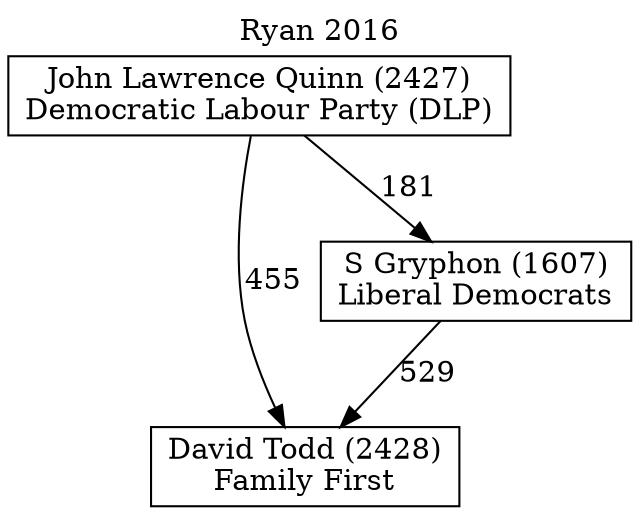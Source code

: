 // House preference flow
digraph "David Todd (2428)_Ryan_2016" {
	graph [label="Ryan 2016" labelloc=t mclimit=2]
	node [shape=box]
	"David Todd (2428)" [label="David Todd (2428)
Family First"]
	"S Gryphon (1607)" [label="S Gryphon (1607)
Liberal Democrats"]
	"John Lawrence Quinn (2427)" [label="John Lawrence Quinn (2427)
Democratic Labour Party (DLP)"]
	"S Gryphon (1607)" -> "David Todd (2428)" [label=529]
	"John Lawrence Quinn (2427)" -> "S Gryphon (1607)" [label=181]
	"John Lawrence Quinn (2427)" -> "David Todd (2428)" [label=455]
}

